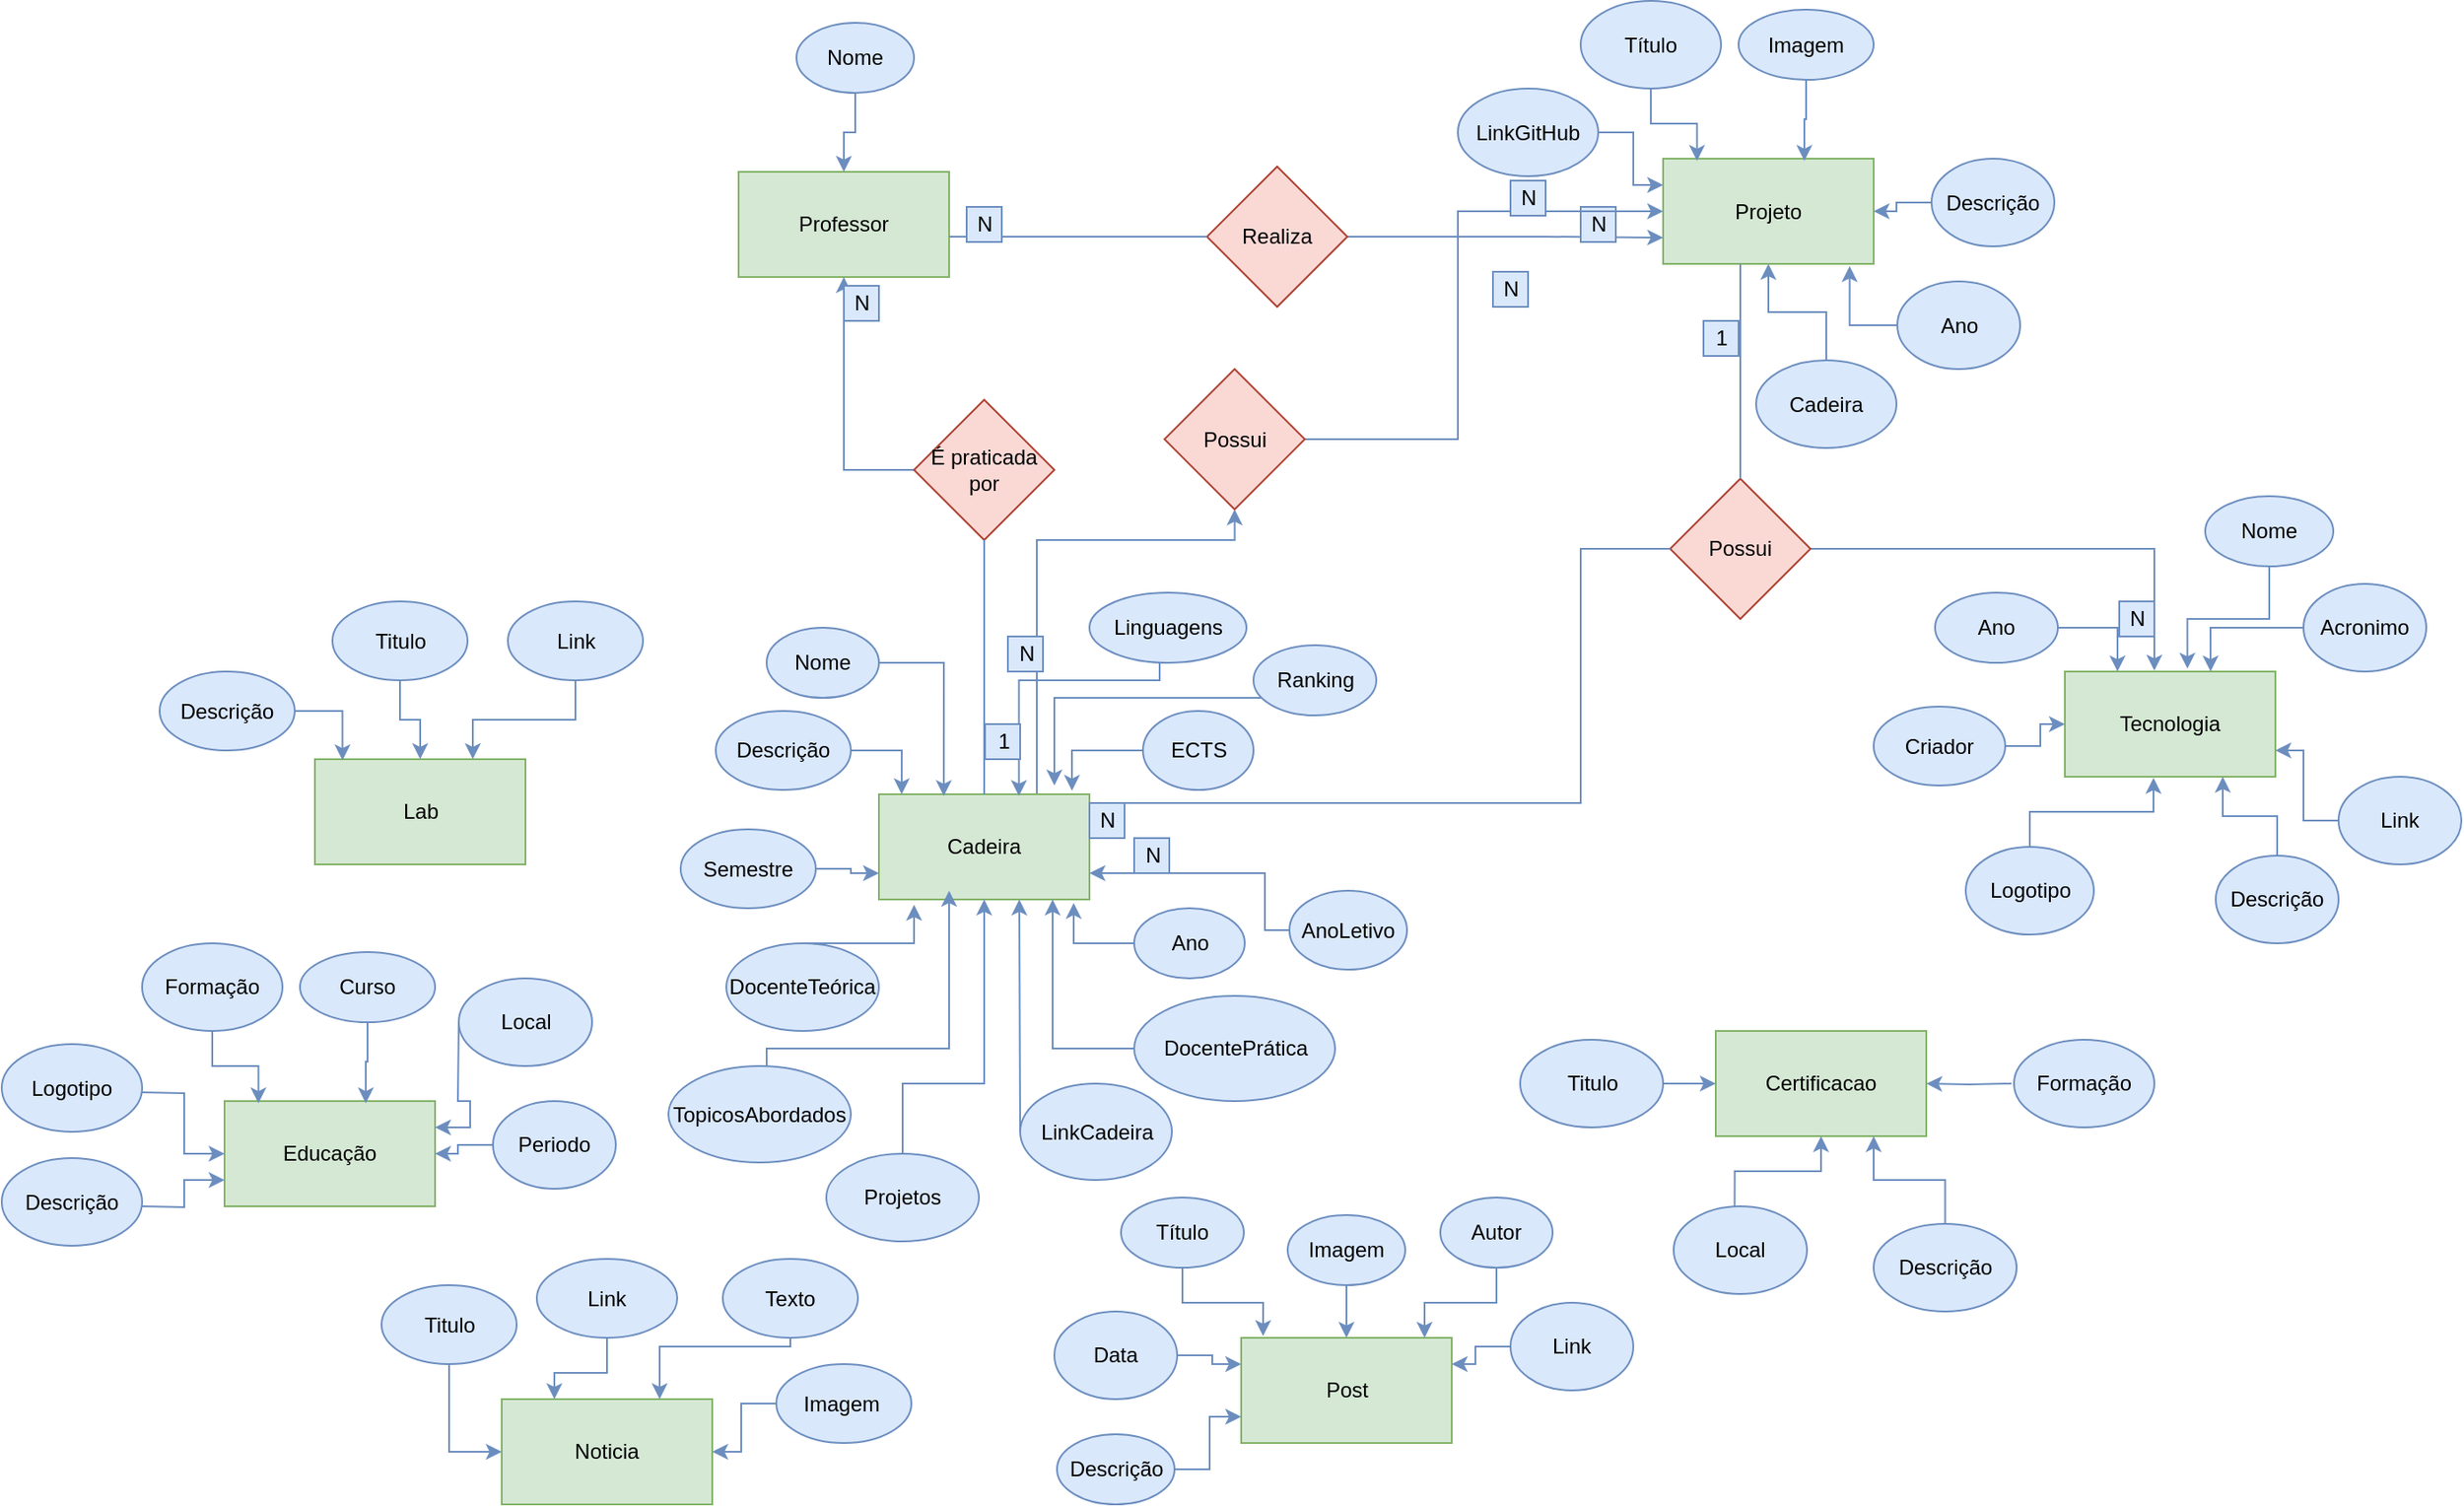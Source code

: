 <mxfile version="18.1.3" type="device"><diagram id="-uig7OxUNIy-BK4nQhe0" name="Page-1"><mxGraphModel dx="1422" dy="754" grid="1" gridSize="10" guides="1" tooltips="1" connect="1" arrows="1" fold="1" page="1" pageScale="1" pageWidth="827" pageHeight="1169" math="0" shadow="0"><root><mxCell id="0"/><mxCell id="1" parent="0"/><mxCell id="QICNvtRhfHWcdp8fKQm0-1" value="Post" style="rounded=0;whiteSpace=wrap;html=1;fillColor=#d5e8d4;strokeColor=#82b366;" parent="1" vertex="1"><mxGeometry x="846.5" y="775" width="120" height="60" as="geometry"/></mxCell><mxCell id="QICNvtRhfHWcdp8fKQm0-2" value="Professor" style="rounded=0;whiteSpace=wrap;html=1;fillColor=#d5e8d4;strokeColor=#82b366;" parent="1" vertex="1"><mxGeometry x="560" y="110" width="120" height="60" as="geometry"/></mxCell><mxCell id="QICNvtRhfHWcdp8fKQm0-3" value="Noticia" style="rounded=0;whiteSpace=wrap;html=1;fillColor=#d5e8d4;strokeColor=#82b366;" parent="1" vertex="1"><mxGeometry x="425" y="810" width="120" height="60" as="geometry"/></mxCell><mxCell id="QICNvtRhfHWcdp8fKQm0-4" value="Lab" style="rounded=0;whiteSpace=wrap;html=1;fillColor=#d5e8d4;strokeColor=#82b366;" parent="1" vertex="1"><mxGeometry x="318.5" y="445" width="120" height="60" as="geometry"/></mxCell><mxCell id="QICNvtRhfHWcdp8fKQm0-181" style="edgeStyle=orthogonalEdgeStyle;rounded=0;orthogonalLoop=1;jettySize=auto;html=1;entryX=0.425;entryY=-0.009;entryDx=0;entryDy=0;entryPerimeter=0;startArrow=none;exitX=1;exitY=0.5;exitDx=0;exitDy=0;fillColor=#dae8fc;strokeColor=#6c8ebf;" parent="1" source="QICNvtRhfHWcdp8fKQm0-184" target="QICNvtRhfHWcdp8fKQm0-6" edge="1"><mxGeometry relative="1" as="geometry"><Array as="points"><mxPoint x="1367" y="325"/></Array></mxGeometry></mxCell><mxCell id="QICNvtRhfHWcdp8fKQm0-5" value="Projeto" style="rounded=0;whiteSpace=wrap;html=1;fillColor=#d5e8d4;strokeColor=#82b366;" parent="1" vertex="1"><mxGeometry x="1087" y="102.5" width="120" height="60" as="geometry"/></mxCell><mxCell id="QICNvtRhfHWcdp8fKQm0-6" value="Tecnologia" style="rounded=0;whiteSpace=wrap;html=1;fillColor=#d5e8d4;strokeColor=#82b366;" parent="1" vertex="1"><mxGeometry x="1316" y="395" width="120" height="60" as="geometry"/></mxCell><mxCell id="QICNvtRhfHWcdp8fKQm0-8" value="Certificacao" style="rounded=0;whiteSpace=wrap;html=1;fillColor=#d5e8d4;strokeColor=#82b366;" parent="1" vertex="1"><mxGeometry x="1117" y="600" width="120" height="60" as="geometry"/></mxCell><mxCell id="QICNvtRhfHWcdp8fKQm0-115" style="edgeStyle=orthogonalEdgeStyle;rounded=0;orthogonalLoop=1;jettySize=auto;html=1;entryX=0.5;entryY=0;entryDx=0;entryDy=0;fillColor=#dae8fc;strokeColor=#6c8ebf;" parent="1" source="QICNvtRhfHWcdp8fKQm0-9" target="QICNvtRhfHWcdp8fKQm0-1" edge="1"><mxGeometry relative="1" as="geometry"/></mxCell><mxCell id="QICNvtRhfHWcdp8fKQm0-9" value="Imagem" style="ellipse;whiteSpace=wrap;html=1;fillColor=#dae8fc;strokeColor=#6c8ebf;" parent="1" vertex="1"><mxGeometry x="873" y="705" width="67" height="40" as="geometry"/></mxCell><mxCell id="QICNvtRhfHWcdp8fKQm0-116" style="edgeStyle=orthogonalEdgeStyle;rounded=0;orthogonalLoop=1;jettySize=auto;html=1;entryX=0.871;entryY=0;entryDx=0;entryDy=0;entryPerimeter=0;fillColor=#dae8fc;strokeColor=#6c8ebf;" parent="1" source="QICNvtRhfHWcdp8fKQm0-10" target="QICNvtRhfHWcdp8fKQm0-1" edge="1"><mxGeometry relative="1" as="geometry"/></mxCell><mxCell id="QICNvtRhfHWcdp8fKQm0-10" value="Autor&lt;span style=&quot;color: rgba(0, 0, 0, 0); font-family: monospace; font-size: 0px; text-align: start;&quot;&gt;%3CmxGraphModel%3E%3Croot%3E%3CmxCell%20id%3D%220%22%2F%3E%3CmxCell%20id%3D%221%22%20parent%3D%220%22%2F%3E%3CmxCell%20id%3D%222%22%20value%3D%22%22%20style%3D%22ellipse%3BwhiteSpace%3Dwrap%3Bhtml%3D1%3BfillColor%3D%2367AB9F%3B%22%20vertex%3D%221%22%20parent%3D%221%22%3E%3CmxGeometry%20x%3D%22310%22%20y%3D%2210%22%20width%3D%2294%22%20height%3D%2260%22%20as%3D%22geometry%22%2F%3E%3C%2FmxCell%3E%3C%2Froot%3E%3C%2FmxGraphModel%3E&lt;/span&gt;" style="ellipse;whiteSpace=wrap;html=1;fillColor=#dae8fc;strokeColor=#6c8ebf;" parent="1" vertex="1"><mxGeometry x="960" y="695" width="64" height="40" as="geometry"/></mxCell><mxCell id="QICNvtRhfHWcdp8fKQm0-114" style="edgeStyle=orthogonalEdgeStyle;rounded=0;orthogonalLoop=1;jettySize=auto;html=1;entryX=0.104;entryY=-0.017;entryDx=0;entryDy=0;entryPerimeter=0;fillColor=#dae8fc;strokeColor=#6c8ebf;" parent="1" source="QICNvtRhfHWcdp8fKQm0-11" target="QICNvtRhfHWcdp8fKQm0-1" edge="1"><mxGeometry relative="1" as="geometry"/></mxCell><mxCell id="QICNvtRhfHWcdp8fKQm0-11" value="Título" style="ellipse;whiteSpace=wrap;html=1;fillColor=#dae8fc;strokeColor=#6c8ebf;" parent="1" vertex="1"><mxGeometry x="778" y="695" width="70" height="40" as="geometry"/></mxCell><mxCell id="QICNvtRhfHWcdp8fKQm0-119" style="edgeStyle=orthogonalEdgeStyle;rounded=0;orthogonalLoop=1;jettySize=auto;html=1;entryX=0;entryY=0.75;entryDx=0;entryDy=0;fillColor=#dae8fc;strokeColor=#6c8ebf;" parent="1" source="QICNvtRhfHWcdp8fKQm0-12" target="QICNvtRhfHWcdp8fKQm0-1" edge="1"><mxGeometry relative="1" as="geometry"/></mxCell><mxCell id="QICNvtRhfHWcdp8fKQm0-12" value="Descrição&lt;span style=&quot;color: rgba(0, 0, 0, 0); font-family: monospace; font-size: 0px; text-align: start;&quot;&gt;%3CmxGraphModel%3E%3Croot%3E%3CmxCell%20id%3D%220%22%2F%3E%3CmxCell%20id%3D%221%22%20parent%3D%220%22%2F%3E%3CmxCell%20id%3D%222%22%20value%3D%22Autor%26lt%3Bspan%20style%3D%26quot%3Bcolor%3A%20rgba(0%2C%200%2C%200%2C%200)%3B%20font-family%3A%20monospace%3B%20font-size%3A%200px%3B%20text-align%3A%20start%3B%26quot%3B%26gt%3B%253CmxGraphModel%253E%253Croot%253E%253CmxCell%2520id%253D%25220%2522%252F%253E%253CmxCell%2520id%253D%25221%2522%2520parent%253D%25220%2522%252F%253E%253CmxCell%2520id%253D%25222%2522%2520value%253D%2522%2522%2520style%253D%2522ellipse%253BwhiteSpace%253Dwrap%253Bhtml%253D1%253BfillColor%253D%252367AB9F%253B%2522%2520vertex%253D%25221%2522%2520parent%253D%25221%2522%253E%253CmxGeometry%2520x%253D%2522310%2522%2520y%253D%252210%2522%2520width%253D%252294%2522%2520height%253D%252260%2522%2520as%253D%2522geometry%2522%252F%253E%253C%252FmxCell%253E%253C%252Froot%253E%253C%252FmxGraphModel%253E%26lt%3B%2Fspan%26gt%3B%22%20style%3D%22ellipse%3BwhiteSpace%3Dwrap%3Bhtml%3D1%3BfillColor%3D%2367AB9F%3B%22%20vertex%3D%221%22%20parent%3D%221%22%3E%3CmxGeometry%20x%3D%22310%22%20y%3D%22120%22%20width%3D%2294%22%20height%3D%2260%22%20as%3D%22geometry%22%2F%3E%3C%2FmxCell%3E%3C%2Froot%3E%3C%2FmxGraphModel%3E&lt;/span&gt;" style="ellipse;whiteSpace=wrap;html=1;fillColor=#dae8fc;strokeColor=#6c8ebf;" parent="1" vertex="1"><mxGeometry x="741.5" y="830" width="67" height="40" as="geometry"/></mxCell><mxCell id="QICNvtRhfHWcdp8fKQm0-118" style="edgeStyle=orthogonalEdgeStyle;rounded=0;orthogonalLoop=1;jettySize=auto;html=1;entryX=0;entryY=0.25;entryDx=0;entryDy=0;fillColor=#dae8fc;strokeColor=#6c8ebf;" parent="1" source="QICNvtRhfHWcdp8fKQm0-13" target="QICNvtRhfHWcdp8fKQm0-1" edge="1"><mxGeometry relative="1" as="geometry"/></mxCell><mxCell id="QICNvtRhfHWcdp8fKQm0-13" value="Data" style="ellipse;whiteSpace=wrap;html=1;fillColor=#dae8fc;strokeColor=#6c8ebf;" parent="1" vertex="1"><mxGeometry x="740" y="760" width="70" height="50" as="geometry"/></mxCell><mxCell id="QICNvtRhfHWcdp8fKQm0-117" style="edgeStyle=orthogonalEdgeStyle;rounded=0;orthogonalLoop=1;jettySize=auto;html=1;entryX=1;entryY=0.25;entryDx=0;entryDy=0;fillColor=#dae8fc;strokeColor=#6c8ebf;" parent="1" source="QICNvtRhfHWcdp8fKQm0-14" target="QICNvtRhfHWcdp8fKQm0-1" edge="1"><mxGeometry relative="1" as="geometry"/></mxCell><mxCell id="QICNvtRhfHWcdp8fKQm0-14" value="Link" style="ellipse;whiteSpace=wrap;html=1;fillColor=#dae8fc;strokeColor=#6c8ebf;" parent="1" vertex="1"><mxGeometry x="1000" y="755" width="70" height="50" as="geometry"/></mxCell><mxCell id="QICNvtRhfHWcdp8fKQm0-25" style="edgeStyle=orthogonalEdgeStyle;rounded=0;orthogonalLoop=1;jettySize=auto;html=1;entryX=0.5;entryY=0;entryDx=0;entryDy=0;fillColor=#dae8fc;strokeColor=#6c8ebf;" parent="1" source="QICNvtRhfHWcdp8fKQm0-22" target="QICNvtRhfHWcdp8fKQm0-2" edge="1"><mxGeometry relative="1" as="geometry"/></mxCell><mxCell id="QICNvtRhfHWcdp8fKQm0-22" value="Nome" style="ellipse;whiteSpace=wrap;html=1;fillColor=#dae8fc;strokeColor=#6c8ebf;" parent="1" vertex="1"><mxGeometry x="593" y="25" width="67" height="40" as="geometry"/></mxCell><mxCell id="QICNvtRhfHWcdp8fKQm0-142" style="edgeStyle=orthogonalEdgeStyle;rounded=0;orthogonalLoop=1;jettySize=auto;html=1;entryX=0.582;entryY=-0.028;entryDx=0;entryDy=0;entryPerimeter=0;fillColor=#dae8fc;strokeColor=#6c8ebf;" parent="1" source="QICNvtRhfHWcdp8fKQm0-28" target="QICNvtRhfHWcdp8fKQm0-6" edge="1"><mxGeometry relative="1" as="geometry"/></mxCell><mxCell id="QICNvtRhfHWcdp8fKQm0-28" value="Nome" style="ellipse;whiteSpace=wrap;html=1;fillColor=#dae8fc;strokeColor=#6c8ebf;" parent="1" vertex="1"><mxGeometry x="1396" y="295" width="73" height="40" as="geometry"/></mxCell><mxCell id="QICNvtRhfHWcdp8fKQm0-143" style="edgeStyle=orthogonalEdgeStyle;rounded=0;orthogonalLoop=1;jettySize=auto;html=1;entryX=0.692;entryY=0;entryDx=0;entryDy=0;entryPerimeter=0;fillColor=#dae8fc;strokeColor=#6c8ebf;" parent="1" source="QICNvtRhfHWcdp8fKQm0-29" target="QICNvtRhfHWcdp8fKQm0-6" edge="1"><mxGeometry relative="1" as="geometry"/></mxCell><mxCell id="QICNvtRhfHWcdp8fKQm0-29" value="Acronimo" style="ellipse;whiteSpace=wrap;html=1;fillColor=#dae8fc;strokeColor=#6c8ebf;" parent="1" vertex="1"><mxGeometry x="1452" y="345" width="70" height="50" as="geometry"/></mxCell><mxCell id="QICNvtRhfHWcdp8fKQm0-144" style="edgeStyle=orthogonalEdgeStyle;rounded=0;orthogonalLoop=1;jettySize=auto;html=1;entryX=0.25;entryY=0;entryDx=0;entryDy=0;fillColor=#dae8fc;strokeColor=#6c8ebf;" parent="1" source="QICNvtRhfHWcdp8fKQm0-30" target="QICNvtRhfHWcdp8fKQm0-6" edge="1"><mxGeometry relative="1" as="geometry"/></mxCell><mxCell id="QICNvtRhfHWcdp8fKQm0-30" value="Ano" style="ellipse;whiteSpace=wrap;html=1;fillColor=#dae8fc;strokeColor=#6c8ebf;" parent="1" vertex="1"><mxGeometry x="1242" y="350" width="70" height="40" as="geometry"/></mxCell><mxCell id="QICNvtRhfHWcdp8fKQm0-145" style="edgeStyle=orthogonalEdgeStyle;rounded=0;orthogonalLoop=1;jettySize=auto;html=1;entryX=0;entryY=0.5;entryDx=0;entryDy=0;fillColor=#dae8fc;strokeColor=#6c8ebf;" parent="1" source="QICNvtRhfHWcdp8fKQm0-31" target="QICNvtRhfHWcdp8fKQm0-6" edge="1"><mxGeometry relative="1" as="geometry"/></mxCell><mxCell id="QICNvtRhfHWcdp8fKQm0-31" value="Criador" style="ellipse;whiteSpace=wrap;html=1;fillColor=#dae8fc;strokeColor=#6c8ebf;" parent="1" vertex="1"><mxGeometry x="1207" y="415" width="75" height="45" as="geometry"/></mxCell><mxCell id="QICNvtRhfHWcdp8fKQm0-148" style="edgeStyle=orthogonalEdgeStyle;rounded=0;orthogonalLoop=1;jettySize=auto;html=1;entryX=1;entryY=0.75;entryDx=0;entryDy=0;fillColor=#dae8fc;strokeColor=#6c8ebf;" parent="1" source="QICNvtRhfHWcdp8fKQm0-32" target="QICNvtRhfHWcdp8fKQm0-6" edge="1"><mxGeometry relative="1" as="geometry"/></mxCell><mxCell id="QICNvtRhfHWcdp8fKQm0-32" value="Link" style="ellipse;whiteSpace=wrap;html=1;fillColor=#dae8fc;strokeColor=#6c8ebf;" parent="1" vertex="1"><mxGeometry x="1472" y="455" width="70" height="50" as="geometry"/></mxCell><mxCell id="QICNvtRhfHWcdp8fKQm0-146" style="edgeStyle=orthogonalEdgeStyle;rounded=0;orthogonalLoop=1;jettySize=auto;html=1;entryX=0.421;entryY=1.011;entryDx=0;entryDy=0;entryPerimeter=0;fillColor=#dae8fc;strokeColor=#6c8ebf;" parent="1" source="QICNvtRhfHWcdp8fKQm0-33" target="QICNvtRhfHWcdp8fKQm0-6" edge="1"><mxGeometry relative="1" as="geometry"/></mxCell><mxCell id="QICNvtRhfHWcdp8fKQm0-33" value="Logotipo&lt;span style=&quot;color: rgba(0, 0, 0, 0); font-family: monospace; font-size: 0px; text-align: start;&quot;&gt;%3CmxGraphModel%3E%3Croot%3E%3CmxCell%20id%3D%220%22%2F%3E%3CmxCell%20id%3D%221%22%20parent%3D%220%22%2F%3E%3CmxCell%20id%3D%222%22%20value%3D%22Nome%22%20style%3D%22ellipse%3BwhiteSpace%3Dwrap%3Bhtml%3D1%3BfillColor%3D%2367AB9F%3B%22%20vertex%3D%221%22%20parent%3D%221%22%3E%3CmxGeometry%20x%3D%221010%22%20y%3D%2220%22%20width%3D%2294%22%20height%3D%2260%22%20as%3D%22geometry%22%2F%3E%3C%2FmxCell%3E%3C%2Froot%3E%3C%2FmxGraphModel%3E&lt;/span&gt;" style="ellipse;whiteSpace=wrap;html=1;fillColor=#dae8fc;strokeColor=#6c8ebf;" parent="1" vertex="1"><mxGeometry x="1259.5" y="495" width="73" height="50" as="geometry"/></mxCell><mxCell id="QICNvtRhfHWcdp8fKQm0-147" style="edgeStyle=orthogonalEdgeStyle;rounded=0;orthogonalLoop=1;jettySize=auto;html=1;entryX=0.75;entryY=1;entryDx=0;entryDy=0;fillColor=#dae8fc;strokeColor=#6c8ebf;" parent="1" source="QICNvtRhfHWcdp8fKQm0-34" target="QICNvtRhfHWcdp8fKQm0-6" edge="1"><mxGeometry relative="1" as="geometry"/></mxCell><mxCell id="QICNvtRhfHWcdp8fKQm0-34" value="Descrição" style="ellipse;whiteSpace=wrap;html=1;fillColor=#dae8fc;strokeColor=#6c8ebf;" parent="1" vertex="1"><mxGeometry x="1402" y="500" width="70" height="50" as="geometry"/></mxCell><mxCell id="QICNvtRhfHWcdp8fKQm0-134" style="edgeStyle=orthogonalEdgeStyle;rounded=0;orthogonalLoop=1;jettySize=auto;html=1;entryX=0.886;entryY=1.021;entryDx=0;entryDy=0;entryPerimeter=0;fillColor=#dae8fc;strokeColor=#6c8ebf;" parent="1" source="QICNvtRhfHWcdp8fKQm0-47" target="QICNvtRhfHWcdp8fKQm0-5" edge="1"><mxGeometry relative="1" as="geometry"/></mxCell><mxCell id="QICNvtRhfHWcdp8fKQm0-47" value="Ano" style="ellipse;whiteSpace=wrap;html=1;fillColor=#dae8fc;strokeColor=#6c8ebf;" parent="1" vertex="1"><mxGeometry x="1220.5" y="172.5" width="70" height="50" as="geometry"/></mxCell><mxCell id="QICNvtRhfHWcdp8fKQm0-139" style="edgeStyle=orthogonalEdgeStyle;rounded=0;orthogonalLoop=1;jettySize=auto;html=1;entryX=0.161;entryY=0.021;entryDx=0;entryDy=0;entryPerimeter=0;fillColor=#dae8fc;strokeColor=#6c8ebf;" parent="1" source="QICNvtRhfHWcdp8fKQm0-48" target="QICNvtRhfHWcdp8fKQm0-5" edge="1"><mxGeometry relative="1" as="geometry"/></mxCell><mxCell id="QICNvtRhfHWcdp8fKQm0-48" value="Título" style="ellipse;whiteSpace=wrap;html=1;fillColor=#dae8fc;strokeColor=#6c8ebf;" parent="1" vertex="1"><mxGeometry x="1040" y="12.5" width="80" height="50" as="geometry"/></mxCell><mxCell id="QICNvtRhfHWcdp8fKQm0-156" style="edgeStyle=orthogonalEdgeStyle;rounded=0;orthogonalLoop=1;jettySize=auto;html=1;entryX=0.5;entryY=1;entryDx=0;entryDy=0;fillColor=#dae8fc;strokeColor=#6c8ebf;" parent="1" source="QICNvtRhfHWcdp8fKQm0-50" target="QICNvtRhfHWcdp8fKQm0-5" edge="1"><mxGeometry relative="1" as="geometry"/></mxCell><mxCell id="QICNvtRhfHWcdp8fKQm0-50" value="Cadeira" style="ellipse;whiteSpace=wrap;html=1;fillColor=#dae8fc;strokeColor=#6c8ebf;" parent="1" vertex="1"><mxGeometry x="1140" y="217.5" width="80" height="50" as="geometry"/></mxCell><mxCell id="QICNvtRhfHWcdp8fKQm0-138" style="edgeStyle=orthogonalEdgeStyle;rounded=0;orthogonalLoop=1;jettySize=auto;html=1;entryX=0.671;entryY=0.021;entryDx=0;entryDy=0;entryPerimeter=0;fillColor=#dae8fc;strokeColor=#6c8ebf;" parent="1" source="QICNvtRhfHWcdp8fKQm0-52" target="QICNvtRhfHWcdp8fKQm0-5" edge="1"><mxGeometry relative="1" as="geometry"/></mxCell><mxCell id="QICNvtRhfHWcdp8fKQm0-52" value="Imagem" style="ellipse;whiteSpace=wrap;html=1;fillColor=#dae8fc;strokeColor=#6c8ebf;" parent="1" vertex="1"><mxGeometry x="1130" y="17.5" width="77" height="40" as="geometry"/></mxCell><mxCell id="QICNvtRhfHWcdp8fKQm0-140" style="edgeStyle=orthogonalEdgeStyle;rounded=0;orthogonalLoop=1;jettySize=auto;html=1;entryX=0;entryY=0.25;entryDx=0;entryDy=0;fillColor=#dae8fc;strokeColor=#6c8ebf;" parent="1" source="QICNvtRhfHWcdp8fKQm0-53" target="QICNvtRhfHWcdp8fKQm0-5" edge="1"><mxGeometry relative="1" as="geometry"/></mxCell><mxCell id="QICNvtRhfHWcdp8fKQm0-53" value="LinkGitHub" style="ellipse;whiteSpace=wrap;html=1;fillColor=#dae8fc;strokeColor=#6c8ebf;" parent="1" vertex="1"><mxGeometry x="970" y="62.5" width="80" height="50" as="geometry"/></mxCell><mxCell id="QICNvtRhfHWcdp8fKQm0-135" style="edgeStyle=orthogonalEdgeStyle;rounded=0;orthogonalLoop=1;jettySize=auto;html=1;entryX=1;entryY=0.5;entryDx=0;entryDy=0;fillColor=#dae8fc;strokeColor=#6c8ebf;" parent="1" source="QICNvtRhfHWcdp8fKQm0-54" target="QICNvtRhfHWcdp8fKQm0-5" edge="1"><mxGeometry relative="1" as="geometry"/></mxCell><mxCell id="QICNvtRhfHWcdp8fKQm0-54" value="Descrição" style="ellipse;whiteSpace=wrap;html=1;fillColor=#dae8fc;strokeColor=#6c8ebf;" parent="1" vertex="1"><mxGeometry x="1240" y="102.5" width="70" height="50" as="geometry"/></mxCell><mxCell id="QICNvtRhfHWcdp8fKQm0-100" style="edgeStyle=orthogonalEdgeStyle;rounded=0;orthogonalLoop=1;jettySize=auto;html=1;startArrow=none;fillColor=#dae8fc;strokeColor=#6c8ebf;" parent="1" source="QICNvtRhfHWcdp8fKQm0-120" target="QICNvtRhfHWcdp8fKQm0-2" edge="1"><mxGeometry relative="1" as="geometry"><Array as="points"><mxPoint x="620" y="280"/></Array></mxGeometry></mxCell><mxCell id="QICNvtRhfHWcdp8fKQm0-205" style="edgeStyle=orthogonalEdgeStyle;rounded=0;orthogonalLoop=1;jettySize=auto;html=1;entryX=0.5;entryY=1;entryDx=0;entryDy=0;fillColor=#dae8fc;strokeColor=#6c8ebf;" parent="1" source="QICNvtRhfHWcdp8fKQm0-66" target="QICNvtRhfHWcdp8fKQm0-202" edge="1"><mxGeometry relative="1" as="geometry"><Array as="points"><mxPoint x="730" y="320"/><mxPoint x="843" y="320"/></Array></mxGeometry></mxCell><mxCell id="QICNvtRhfHWcdp8fKQm0-66" value="Cadeira" style="rounded=0;whiteSpace=wrap;html=1;fillColor=#d5e8d4;strokeColor=#82b366;" parent="1" vertex="1"><mxGeometry x="640" y="465" width="120" height="60" as="geometry"/></mxCell><mxCell id="QICNvtRhfHWcdp8fKQm0-67" style="edgeStyle=orthogonalEdgeStyle;rounded=0;orthogonalLoop=1;jettySize=auto;html=1;entryX=0.925;entryY=1.033;entryDx=0;entryDy=0;entryPerimeter=0;fillColor=#dae8fc;strokeColor=#6c8ebf;" parent="1" source="QICNvtRhfHWcdp8fKQm0-68" target="QICNvtRhfHWcdp8fKQm0-66" edge="1"><mxGeometry relative="1" as="geometry"><Array as="points"><mxPoint x="751" y="550"/></Array></mxGeometry></mxCell><mxCell id="QICNvtRhfHWcdp8fKQm0-68" value="Ano" style="ellipse;whiteSpace=wrap;html=1;fillColor=#dae8fc;strokeColor=#6c8ebf;" parent="1" vertex="1"><mxGeometry x="785.5" y="530" width="63" height="40" as="geometry"/></mxCell><mxCell id="QICNvtRhfHWcdp8fKQm0-69" style="edgeStyle=orthogonalEdgeStyle;rounded=0;orthogonalLoop=1;jettySize=auto;html=1;entryX=0.108;entryY=0;entryDx=0;entryDy=0;entryPerimeter=0;fillColor=#dae8fc;strokeColor=#6c8ebf;" parent="1" source="QICNvtRhfHWcdp8fKQm0-70" target="QICNvtRhfHWcdp8fKQm0-66" edge="1"><mxGeometry relative="1" as="geometry"/></mxCell><mxCell id="QICNvtRhfHWcdp8fKQm0-70" value="Descrição" style="ellipse;whiteSpace=wrap;html=1;fillColor=#dae8fc;strokeColor=#6c8ebf;" parent="1" vertex="1"><mxGeometry x="547" y="417.5" width="77" height="45" as="geometry"/></mxCell><mxCell id="QICNvtRhfHWcdp8fKQm0-71" style="edgeStyle=orthogonalEdgeStyle;rounded=0;orthogonalLoop=1;jettySize=auto;html=1;entryX=0.167;entryY=1.05;entryDx=0;entryDy=0;entryPerimeter=0;fillColor=#dae8fc;strokeColor=#6c8ebf;" parent="1" source="QICNvtRhfHWcdp8fKQm0-72" target="QICNvtRhfHWcdp8fKQm0-66" edge="1"><mxGeometry relative="1" as="geometry"><Array as="points"><mxPoint x="660" y="550"/></Array></mxGeometry></mxCell><mxCell id="QICNvtRhfHWcdp8fKQm0-72" value="DocenteTeórica" style="ellipse;whiteSpace=wrap;html=1;fillColor=#dae8fc;strokeColor=#6c8ebf;" parent="1" vertex="1"><mxGeometry x="553" y="550" width="87" height="50" as="geometry"/></mxCell><mxCell id="QICNvtRhfHWcdp8fKQm0-73" style="edgeStyle=orthogonalEdgeStyle;rounded=0;orthogonalLoop=1;jettySize=auto;html=1;fillColor=#dae8fc;strokeColor=#6c8ebf;" parent="1" source="QICNvtRhfHWcdp8fKQm0-74" edge="1"><mxGeometry relative="1" as="geometry"><mxPoint x="680" y="520" as="targetPoint"/><Array as="points"><mxPoint x="576" y="610"/><mxPoint x="680" y="610"/></Array></mxGeometry></mxCell><mxCell id="QICNvtRhfHWcdp8fKQm0-74" value="TopicosAbordados" style="ellipse;whiteSpace=wrap;html=1;fillColor=#dae8fc;strokeColor=#6c8ebf;" parent="1" vertex="1"><mxGeometry x="520" y="620" width="104" height="55" as="geometry"/></mxCell><mxCell id="QICNvtRhfHWcdp8fKQm0-75" style="edgeStyle=orthogonalEdgeStyle;rounded=0;orthogonalLoop=1;jettySize=auto;html=1;entryX=0.917;entryY=-0.033;entryDx=0;entryDy=0;entryPerimeter=0;fillColor=#dae8fc;strokeColor=#6c8ebf;" parent="1" source="QICNvtRhfHWcdp8fKQm0-76" target="QICNvtRhfHWcdp8fKQm0-66" edge="1"><mxGeometry relative="1" as="geometry"/></mxCell><mxCell id="QICNvtRhfHWcdp8fKQm0-76" value="ECTS" style="ellipse;whiteSpace=wrap;html=1;fillColor=#dae8fc;strokeColor=#6c8ebf;" parent="1" vertex="1"><mxGeometry x="790.5" y="417.5" width="63" height="45" as="geometry"/></mxCell><mxCell id="QICNvtRhfHWcdp8fKQm0-102" style="edgeStyle=orthogonalEdgeStyle;rounded=0;orthogonalLoop=1;jettySize=auto;html=1;fillColor=#dae8fc;strokeColor=#6c8ebf;" parent="1" source="QICNvtRhfHWcdp8fKQm0-78" edge="1"><mxGeometry relative="1" as="geometry"><mxPoint x="740" y="460" as="targetPoint"/><Array as="points"><mxPoint x="740" y="410"/></Array></mxGeometry></mxCell><mxCell id="QICNvtRhfHWcdp8fKQm0-78" value="Ranking" style="ellipse;whiteSpace=wrap;html=1;fillColor=#dae8fc;strokeColor=#6c8ebf;" parent="1" vertex="1"><mxGeometry x="853.5" y="380" width="70" height="40" as="geometry"/></mxCell><mxCell id="QICNvtRhfHWcdp8fKQm0-79" style="edgeStyle=orthogonalEdgeStyle;rounded=0;orthogonalLoop=1;jettySize=auto;html=1;entryX=0;entryY=0.75;entryDx=0;entryDy=0;fillColor=#dae8fc;strokeColor=#6c8ebf;" parent="1" source="QICNvtRhfHWcdp8fKQm0-80" target="QICNvtRhfHWcdp8fKQm0-66" edge="1"><mxGeometry relative="1" as="geometry"/></mxCell><mxCell id="QICNvtRhfHWcdp8fKQm0-80" value="Semestre" style="ellipse;whiteSpace=wrap;html=1;fillColor=#dae8fc;strokeColor=#6c8ebf;" parent="1" vertex="1"><mxGeometry x="527" y="485" width="77" height="45" as="geometry"/></mxCell><mxCell id="QICNvtRhfHWcdp8fKQm0-81" style="edgeStyle=orthogonalEdgeStyle;rounded=0;orthogonalLoop=1;jettySize=auto;html=1;fillColor=#dae8fc;strokeColor=#6c8ebf;" parent="1" source="QICNvtRhfHWcdp8fKQm0-82" target="QICNvtRhfHWcdp8fKQm0-66" edge="1"><mxGeometry relative="1" as="geometry"><Array as="points"><mxPoint x="860" y="543"/><mxPoint x="860" y="510"/></Array></mxGeometry></mxCell><mxCell id="QICNvtRhfHWcdp8fKQm0-82" value="AnoLetivo" style="ellipse;whiteSpace=wrap;html=1;fillColor=#dae8fc;strokeColor=#6c8ebf;" parent="1" vertex="1"><mxGeometry x="874" y="520" width="67" height="45" as="geometry"/></mxCell><mxCell id="QICNvtRhfHWcdp8fKQm0-92" style="edgeStyle=orthogonalEdgeStyle;rounded=0;orthogonalLoop=1;jettySize=auto;html=1;entryX=0.825;entryY=1;entryDx=0;entryDy=0;entryPerimeter=0;fillColor=#dae8fc;strokeColor=#6c8ebf;" parent="1" source="QICNvtRhfHWcdp8fKQm0-83" target="QICNvtRhfHWcdp8fKQm0-66" edge="1"><mxGeometry relative="1" as="geometry"/></mxCell><mxCell id="QICNvtRhfHWcdp8fKQm0-83" value="DocentePrática" style="ellipse;whiteSpace=wrap;html=1;fillColor=#dae8fc;strokeColor=#6c8ebf;" parent="1" vertex="1"><mxGeometry x="785.5" y="580" width="114.5" height="60" as="geometry"/></mxCell><mxCell id="QICNvtRhfHWcdp8fKQm0-93" style="edgeStyle=orthogonalEdgeStyle;rounded=0;orthogonalLoop=1;jettySize=auto;html=1;entryX=0.665;entryY=0.016;entryDx=0;entryDy=0;entryPerimeter=0;fillColor=#dae8fc;strokeColor=#6c8ebf;" parent="1" source="QICNvtRhfHWcdp8fKQm0-85" target="QICNvtRhfHWcdp8fKQm0-66" edge="1"><mxGeometry relative="1" as="geometry"><mxPoint x="720" y="460" as="targetPoint"/><Array as="points"><mxPoint x="800" y="400"/><mxPoint x="720" y="400"/></Array></mxGeometry></mxCell><mxCell id="QICNvtRhfHWcdp8fKQm0-85" value="Linguagens" style="ellipse;whiteSpace=wrap;html=1;fillColor=#dae8fc;strokeColor=#6c8ebf;" parent="1" vertex="1"><mxGeometry x="760" y="350" width="89.5" height="40" as="geometry"/></mxCell><mxCell id="QICNvtRhfHWcdp8fKQm0-97" style="edgeStyle=orthogonalEdgeStyle;rounded=0;orthogonalLoop=1;jettySize=auto;html=1;fillColor=#dae8fc;strokeColor=#6c8ebf;" parent="1" source="QICNvtRhfHWcdp8fKQm0-86" target="QICNvtRhfHWcdp8fKQm0-66" edge="1"><mxGeometry relative="1" as="geometry"><Array as="points"><mxPoint x="720" y="658"/></Array></mxGeometry></mxCell><mxCell id="QICNvtRhfHWcdp8fKQm0-86" value="LinkCadeira" style="ellipse;whiteSpace=wrap;html=1;fillColor=#dae8fc;strokeColor=#6c8ebf;" parent="1" vertex="1"><mxGeometry x="720.5" y="630" width="86.5" height="55" as="geometry"/></mxCell><mxCell id="QICNvtRhfHWcdp8fKQm0-98" style="edgeStyle=orthogonalEdgeStyle;rounded=0;orthogonalLoop=1;jettySize=auto;html=1;entryX=0.5;entryY=1;entryDx=0;entryDy=0;fillColor=#dae8fc;strokeColor=#6c8ebf;" parent="1" source="QICNvtRhfHWcdp8fKQm0-87" target="QICNvtRhfHWcdp8fKQm0-66" edge="1"><mxGeometry relative="1" as="geometry"><mxPoint x="700" y="530" as="targetPoint"/><Array as="points"><mxPoint x="654" y="630"/><mxPoint x="700" y="630"/></Array></mxGeometry></mxCell><mxCell id="QICNvtRhfHWcdp8fKQm0-87" value="Projetos" style="ellipse;whiteSpace=wrap;html=1;fillColor=#dae8fc;strokeColor=#6c8ebf;" parent="1" vertex="1"><mxGeometry x="610" y="670" width="87" height="50" as="geometry"/></mxCell><mxCell id="QICNvtRhfHWcdp8fKQm0-96" style="edgeStyle=orthogonalEdgeStyle;rounded=0;orthogonalLoop=1;jettySize=auto;html=1;entryX=0.308;entryY=0.017;entryDx=0;entryDy=0;entryPerimeter=0;fillColor=#dae8fc;strokeColor=#6c8ebf;" parent="1" source="QICNvtRhfHWcdp8fKQm0-89" target="QICNvtRhfHWcdp8fKQm0-66" edge="1"><mxGeometry relative="1" as="geometry"><Array as="points"><mxPoint x="677" y="390"/></Array></mxGeometry></mxCell><mxCell id="QICNvtRhfHWcdp8fKQm0-89" value="Nome" style="ellipse;whiteSpace=wrap;html=1;fillColor=#dae8fc;strokeColor=#6c8ebf;" parent="1" vertex="1"><mxGeometry x="576" y="370" width="64" height="40" as="geometry"/></mxCell><mxCell id="QICNvtRhfHWcdp8fKQm0-128" style="edgeStyle=orthogonalEdgeStyle;rounded=0;orthogonalLoop=1;jettySize=auto;html=1;entryX=0.25;entryY=0;entryDx=0;entryDy=0;fillColor=#dae8fc;strokeColor=#6c8ebf;" parent="1" source="QICNvtRhfHWcdp8fKQm0-103" target="QICNvtRhfHWcdp8fKQm0-3" edge="1"><mxGeometry relative="1" as="geometry"/></mxCell><mxCell id="QICNvtRhfHWcdp8fKQm0-103" value="Link" style="ellipse;whiteSpace=wrap;html=1;fillColor=#dae8fc;strokeColor=#6c8ebf;" parent="1" vertex="1"><mxGeometry x="445" y="730" width="80" height="45" as="geometry"/></mxCell><mxCell id="QICNvtRhfHWcdp8fKQm0-130" style="edgeStyle=orthogonalEdgeStyle;rounded=0;orthogonalLoop=1;jettySize=auto;html=1;fillColor=#dae8fc;strokeColor=#6c8ebf;" parent="1" source="QICNvtRhfHWcdp8fKQm0-104" target="QICNvtRhfHWcdp8fKQm0-3" edge="1"><mxGeometry relative="1" as="geometry"/></mxCell><mxCell id="QICNvtRhfHWcdp8fKQm0-104" value="Imagem&amp;nbsp;" style="ellipse;whiteSpace=wrap;html=1;fillColor=#dae8fc;strokeColor=#6c8ebf;" parent="1" vertex="1"><mxGeometry x="581.5" y="790" width="77" height="45" as="geometry"/></mxCell><mxCell id="QICNvtRhfHWcdp8fKQm0-129" style="edgeStyle=orthogonalEdgeStyle;rounded=0;orthogonalLoop=1;jettySize=auto;html=1;entryX=0.75;entryY=0;entryDx=0;entryDy=0;fillColor=#dae8fc;strokeColor=#6c8ebf;" parent="1" source="QICNvtRhfHWcdp8fKQm0-105" target="QICNvtRhfHWcdp8fKQm0-3" edge="1"><mxGeometry relative="1" as="geometry"><Array as="points"><mxPoint x="590" y="780"/><mxPoint x="515" y="780"/></Array></mxGeometry></mxCell><mxCell id="QICNvtRhfHWcdp8fKQm0-105" value="Texto" style="ellipse;whiteSpace=wrap;html=1;fillColor=#dae8fc;strokeColor=#6c8ebf;" parent="1" vertex="1"><mxGeometry x="551" y="730" width="77" height="45" as="geometry"/></mxCell><mxCell id="QICNvtRhfHWcdp8fKQm0-127" style="edgeStyle=orthogonalEdgeStyle;rounded=0;orthogonalLoop=1;jettySize=auto;html=1;entryX=0;entryY=0.5;entryDx=0;entryDy=0;fillColor=#dae8fc;strokeColor=#6c8ebf;" parent="1" source="QICNvtRhfHWcdp8fKQm0-106" target="QICNvtRhfHWcdp8fKQm0-3" edge="1"><mxGeometry relative="1" as="geometry"/></mxCell><mxCell id="QICNvtRhfHWcdp8fKQm0-106" value="Titulo" style="ellipse;whiteSpace=wrap;html=1;fillColor=#dae8fc;strokeColor=#6c8ebf;" parent="1" vertex="1"><mxGeometry x="356.5" y="745" width="77" height="45" as="geometry"/></mxCell><mxCell id="QICNvtRhfHWcdp8fKQm0-150" style="edgeStyle=orthogonalEdgeStyle;rounded=0;orthogonalLoop=1;jettySize=auto;html=1;entryX=0.75;entryY=0;entryDx=0;entryDy=0;fillColor=#dae8fc;strokeColor=#6c8ebf;" parent="1" source="QICNvtRhfHWcdp8fKQm0-110" target="QICNvtRhfHWcdp8fKQm0-4" edge="1"><mxGeometry relative="1" as="geometry"/></mxCell><mxCell id="QICNvtRhfHWcdp8fKQm0-110" value="Link" style="ellipse;whiteSpace=wrap;html=1;fillColor=#dae8fc;strokeColor=#6c8ebf;" parent="1" vertex="1"><mxGeometry x="428.5" y="355" width="77" height="45" as="geometry"/></mxCell><mxCell id="QICNvtRhfHWcdp8fKQm0-151" style="edgeStyle=orthogonalEdgeStyle;rounded=0;orthogonalLoop=1;jettySize=auto;html=1;entryX=0.131;entryY=0.011;entryDx=0;entryDy=0;entryPerimeter=0;fillColor=#dae8fc;strokeColor=#6c8ebf;" parent="1" source="QICNvtRhfHWcdp8fKQm0-111" target="QICNvtRhfHWcdp8fKQm0-4" edge="1"><mxGeometry relative="1" as="geometry"/></mxCell><mxCell id="QICNvtRhfHWcdp8fKQm0-111" value="Descrição" style="ellipse;whiteSpace=wrap;html=1;fillColor=#dae8fc;strokeColor=#6c8ebf;" parent="1" vertex="1"><mxGeometry x="230" y="395" width="77" height="45" as="geometry"/></mxCell><mxCell id="QICNvtRhfHWcdp8fKQm0-149" style="edgeStyle=orthogonalEdgeStyle;rounded=0;orthogonalLoop=1;jettySize=auto;html=1;fillColor=#dae8fc;strokeColor=#6c8ebf;" parent="1" source="QICNvtRhfHWcdp8fKQm0-112" target="QICNvtRhfHWcdp8fKQm0-4" edge="1"><mxGeometry relative="1" as="geometry"/></mxCell><mxCell id="QICNvtRhfHWcdp8fKQm0-112" value="Titulo" style="ellipse;whiteSpace=wrap;html=1;fillColor=#dae8fc;strokeColor=#6c8ebf;" parent="1" vertex="1"><mxGeometry x="328.5" y="355" width="77" height="45" as="geometry"/></mxCell><mxCell id="QICNvtRhfHWcdp8fKQm0-152" style="edgeStyle=orthogonalEdgeStyle;rounded=0;orthogonalLoop=1;jettySize=auto;html=1;entryX=0;entryY=0.5;entryDx=0;entryDy=0;fillColor=#dae8fc;strokeColor=#6c8ebf;" parent="1" source="QICNvtRhfHWcdp8fKQm0-113" target="QICNvtRhfHWcdp8fKQm0-8" edge="1"><mxGeometry relative="1" as="geometry"/></mxCell><mxCell id="QICNvtRhfHWcdp8fKQm0-113" value="Titulo" style="ellipse;whiteSpace=wrap;html=1;fillColor=#dae8fc;strokeColor=#6c8ebf;" parent="1" vertex="1"><mxGeometry x="1005.5" y="605" width="81.5" height="50" as="geometry"/></mxCell><mxCell id="QICNvtRhfHWcdp8fKQm0-154" style="edgeStyle=orthogonalEdgeStyle;rounded=0;orthogonalLoop=1;jettySize=auto;html=1;entryX=0.75;entryY=1;entryDx=0;entryDy=0;fillColor=#dae8fc;strokeColor=#6c8ebf;" parent="1" source="QICNvtRhfHWcdp8fKQm0-123" target="QICNvtRhfHWcdp8fKQm0-8" edge="1"><mxGeometry relative="1" as="geometry"/></mxCell><mxCell id="QICNvtRhfHWcdp8fKQm0-123" value="Descrição&lt;span style=&quot;color: rgba(0, 0, 0, 0); font-family: monospace; font-size: 0px; text-align: start;&quot;&gt;%3CmxGraphModel%3E%3Croot%3E%3CmxCell%20id%3D%220%22%2F%3E%3CmxCell%20id%3D%221%22%20parent%3D%220%22%2F%3E%3CmxCell%20id%3D%222%22%20value%3D%22Titulo%22%20style%3D%22ellipse%3BwhiteSpace%3Dwrap%3Bhtml%3D1%3BfillColor%3D%2367AB9F%3B%22%20vertex%3D%221%22%20parent%3D%221%22%3E%3CmxGeometry%20x%3D%22870%22%20y%3D%22890%22%20width%3D%2281.5%22%20height%3D%2250%22%20as%3D%22geometry%22%2F%3E%3C%2FmxCell%3E%3C%2Froot%3E%3C%2FmxGraphModel%3E&lt;/span&gt;" style="ellipse;whiteSpace=wrap;html=1;fillColor=#dae8fc;strokeColor=#6c8ebf;" parent="1" vertex="1"><mxGeometry x="1207" y="710" width="81.5" height="50" as="geometry"/></mxCell><mxCell id="QICNvtRhfHWcdp8fKQm0-153" style="edgeStyle=orthogonalEdgeStyle;rounded=0;orthogonalLoop=1;jettySize=auto;html=1;fillColor=#dae8fc;strokeColor=#6c8ebf;" parent="1" target="QICNvtRhfHWcdp8fKQm0-8" edge="1"><mxGeometry relative="1" as="geometry"><Array as="points"><mxPoint x="1177" y="680"/></Array><mxPoint x="1127.75" y="700" as="sourcePoint"/></mxGeometry></mxCell><mxCell id="QICNvtRhfHWcdp8fKQm0-155" style="edgeStyle=orthogonalEdgeStyle;rounded=0;orthogonalLoop=1;jettySize=auto;html=1;entryX=1;entryY=0.5;entryDx=0;entryDy=0;fillColor=#dae8fc;strokeColor=#6c8ebf;" parent="1" target="QICNvtRhfHWcdp8fKQm0-8" edge="1"><mxGeometry relative="1" as="geometry"><mxPoint x="1285.5" y="630" as="sourcePoint"/></mxGeometry></mxCell><mxCell id="QICNvtRhfHWcdp8fKQm0-120" value="É praticada por" style="rhombus;whiteSpace=wrap;html=1;fillColor=#fad9d5;strokeColor=#ae4132;" parent="1" vertex="1"><mxGeometry x="660" y="240" width="80" height="80" as="geometry"/></mxCell><mxCell id="QICNvtRhfHWcdp8fKQm0-126" value="" style="edgeStyle=orthogonalEdgeStyle;rounded=0;orthogonalLoop=1;jettySize=auto;html=1;endArrow=none;fillColor=#dae8fc;strokeColor=#6c8ebf;" parent="1" source="QICNvtRhfHWcdp8fKQm0-66" target="QICNvtRhfHWcdp8fKQm0-120" edge="1"><mxGeometry relative="1" as="geometry"><mxPoint x="700.059" y="465" as="sourcePoint"/><mxPoint x="700.059" y="170.0" as="targetPoint"/><Array as="points"><mxPoint x="700" y="330"/></Array></mxGeometry></mxCell><mxCell id="QICNvtRhfHWcdp8fKQm0-157" value="Educação" style="rounded=0;whiteSpace=wrap;html=1;fillColor=#d5e8d4;strokeColor=#82b366;" parent="1" vertex="1"><mxGeometry x="267" y="640" width="120" height="60" as="geometry"/></mxCell><mxCell id="QICNvtRhfHWcdp8fKQm0-160" style="edgeStyle=orthogonalEdgeStyle;rounded=0;orthogonalLoop=1;jettySize=auto;html=1;entryX=0.161;entryY=0.021;entryDx=0;entryDy=0;entryPerimeter=0;fillColor=#dae8fc;strokeColor=#6c8ebf;" parent="1" source="QICNvtRhfHWcdp8fKQm0-161" target="QICNvtRhfHWcdp8fKQm0-157" edge="1"><mxGeometry relative="1" as="geometry"/></mxCell><mxCell id="QICNvtRhfHWcdp8fKQm0-161" value="Formação" style="ellipse;whiteSpace=wrap;html=1;fillColor=#dae8fc;strokeColor=#6c8ebf;" parent="1" vertex="1"><mxGeometry x="220" y="550" width="80" height="50" as="geometry"/></mxCell><mxCell id="QICNvtRhfHWcdp8fKQm0-163" style="edgeStyle=orthogonalEdgeStyle;rounded=0;orthogonalLoop=1;jettySize=auto;html=1;entryX=0;entryY=0.5;entryDx=0;entryDy=0;fillColor=#dae8fc;strokeColor=#6c8ebf;" parent="1" target="QICNvtRhfHWcdp8fKQm0-157" edge="1"><mxGeometry relative="1" as="geometry"><mxPoint x="260" y="670" as="targetPoint"/><mxPoint x="220" y="635" as="sourcePoint"/></mxGeometry></mxCell><mxCell id="QICNvtRhfHWcdp8fKQm0-164" value="Logotipo" style="ellipse;whiteSpace=wrap;html=1;fillColor=#dae8fc;strokeColor=#6c8ebf;" parent="1" vertex="1"><mxGeometry x="140" y="607.5" width="80" height="50" as="geometry"/></mxCell><mxCell id="QICNvtRhfHWcdp8fKQm0-165" style="edgeStyle=orthogonalEdgeStyle;rounded=0;orthogonalLoop=1;jettySize=auto;html=1;entryX=1;entryY=0.25;entryDx=0;entryDy=0;fillColor=#dae8fc;strokeColor=#6c8ebf;" parent="1" source="QICNvtRhfHWcdp8fKQm0-166" target="QICNvtRhfHWcdp8fKQm0-157" edge="1"><mxGeometry relative="1" as="geometry"><Array as="points"><mxPoint x="400" y="640"/><mxPoint x="407" y="640"/><mxPoint x="407" y="655"/></Array></mxGeometry></mxCell><mxCell id="QICNvtRhfHWcdp8fKQm0-166" value="Local" style="ellipse;whiteSpace=wrap;html=1;fillColor=#dae8fc;strokeColor=#6c8ebf;" parent="1" vertex="1"><mxGeometry x="400.5" y="570" width="76" height="50" as="geometry"/></mxCell><mxCell id="QICNvtRhfHWcdp8fKQm0-167" style="edgeStyle=orthogonalEdgeStyle;rounded=0;orthogonalLoop=1;jettySize=auto;html=1;entryX=0.671;entryY=0.021;entryDx=0;entryDy=0;entryPerimeter=0;fillColor=#dae8fc;strokeColor=#6c8ebf;" parent="1" source="QICNvtRhfHWcdp8fKQm0-168" target="QICNvtRhfHWcdp8fKQm0-157" edge="1"><mxGeometry relative="1" as="geometry"/></mxCell><mxCell id="QICNvtRhfHWcdp8fKQm0-168" value="Curso" style="ellipse;whiteSpace=wrap;html=1;fillColor=#dae8fc;strokeColor=#6c8ebf;" parent="1" vertex="1"><mxGeometry x="310" y="555" width="77" height="40" as="geometry"/></mxCell><mxCell id="QICNvtRhfHWcdp8fKQm0-170" style="edgeStyle=orthogonalEdgeStyle;rounded=0;orthogonalLoop=1;jettySize=auto;html=1;entryX=1;entryY=0.5;entryDx=0;entryDy=0;fillColor=#dae8fc;strokeColor=#6c8ebf;" parent="1" source="QICNvtRhfHWcdp8fKQm0-171" target="QICNvtRhfHWcdp8fKQm0-157" edge="1"><mxGeometry relative="1" as="geometry"/></mxCell><mxCell id="QICNvtRhfHWcdp8fKQm0-171" value="Periodo" style="ellipse;whiteSpace=wrap;html=1;fillColor=#dae8fc;strokeColor=#6c8ebf;" parent="1" vertex="1"><mxGeometry x="420" y="640" width="70" height="50" as="geometry"/></mxCell><mxCell id="QICNvtRhfHWcdp8fKQm0-177" style="edgeStyle=orthogonalEdgeStyle;rounded=0;orthogonalLoop=1;jettySize=auto;html=1;entryX=0;entryY=0.75;entryDx=0;entryDy=0;fillColor=#dae8fc;strokeColor=#6c8ebf;" parent="1" source="QICNvtRhfHWcdp8fKQm0-174" target="QICNvtRhfHWcdp8fKQm0-5" edge="1"><mxGeometry relative="1" as="geometry"><Array as="points"><mxPoint x="1020" y="147"/><mxPoint x="1087" y="148"/></Array></mxGeometry></mxCell><mxCell id="QICNvtRhfHWcdp8fKQm0-174" value="Realiza" style="rhombus;whiteSpace=wrap;html=1;fillColor=#fad9d5;strokeColor=#ae4132;" parent="1" vertex="1"><mxGeometry x="827" y="107" width="80" height="80" as="geometry"/></mxCell><mxCell id="QICNvtRhfHWcdp8fKQm0-176" value="" style="edgeStyle=orthogonalEdgeStyle;rounded=0;orthogonalLoop=1;jettySize=auto;html=1;entryX=0;entryY=0.5;entryDx=0;entryDy=0;endArrow=none;fillColor=#dae8fc;strokeColor=#6c8ebf;" parent="1" source="QICNvtRhfHWcdp8fKQm0-2" target="QICNvtRhfHWcdp8fKQm0-174" edge="1"><mxGeometry relative="1" as="geometry"><mxPoint x="760" y="147" as="sourcePoint"/><mxPoint x="1087" y="147.5" as="targetPoint"/><Array as="points"><mxPoint x="790" y="147"/><mxPoint x="790" y="147"/></Array></mxGeometry></mxCell><mxCell id="QICNvtRhfHWcdp8fKQm0-179" value="N" style="text;html=1;align=center;verticalAlign=middle;resizable=0;points=[];autosize=1;strokeColor=#6c8ebf;fillColor=#dae8fc;" parent="1" vertex="1"><mxGeometry x="690" y="130" width="20" height="20" as="geometry"/></mxCell><mxCell id="QICNvtRhfHWcdp8fKQm0-180" value="N" style="text;html=1;align=center;verticalAlign=middle;resizable=0;points=[];autosize=1;strokeColor=#6c8ebf;fillColor=#dae8fc;" parent="1" vertex="1"><mxGeometry x="990" y="167" width="20" height="20" as="geometry"/></mxCell><mxCell id="QICNvtRhfHWcdp8fKQm0-184" value="Possui" style="rhombus;whiteSpace=wrap;html=1;fillColor=#fad9d5;strokeColor=#ae4132;" parent="1" vertex="1"><mxGeometry x="1091" y="285" width="80" height="80" as="geometry"/></mxCell><mxCell id="QICNvtRhfHWcdp8fKQm0-185" value="" style="edgeStyle=orthogonalEdgeStyle;rounded=0;orthogonalLoop=1;jettySize=auto;html=1;entryX=0.5;entryY=0;entryDx=0;entryDy=0;endArrow=none;fillColor=#dae8fc;strokeColor=#6c8ebf;" parent="1" source="QICNvtRhfHWcdp8fKQm0-5" target="QICNvtRhfHWcdp8fKQm0-184" edge="1"><mxGeometry relative="1" as="geometry"><mxPoint x="1130.059" y="162.5" as="sourcePoint"/><mxPoint x="1251" y="429.46" as="targetPoint"/><Array as="points"><mxPoint x="1131" y="190"/><mxPoint x="1131" y="190"/></Array></mxGeometry></mxCell><mxCell id="QICNvtRhfHWcdp8fKQm0-186" value="1" style="text;html=1;align=center;verticalAlign=middle;resizable=0;points=[];autosize=1;strokeColor=#6c8ebf;fillColor=#dae8fc;" parent="1" vertex="1"><mxGeometry x="1110" y="195" width="20" height="20" as="geometry"/></mxCell><mxCell id="QICNvtRhfHWcdp8fKQm0-187" value="N" style="text;html=1;align=center;verticalAlign=middle;resizable=0;points=[];autosize=1;strokeColor=#6c8ebf;fillColor=#dae8fc;" parent="1" vertex="1"><mxGeometry x="1347" y="355" width="20" height="20" as="geometry"/></mxCell><mxCell id="QICNvtRhfHWcdp8fKQm0-189" value="" style="edgeStyle=orthogonalEdgeStyle;rounded=0;orthogonalLoop=1;jettySize=auto;html=1;entryX=0;entryY=0.5;entryDx=0;entryDy=0;endArrow=none;fillColor=#dae8fc;strokeColor=#6c8ebf;" parent="1" source="QICNvtRhfHWcdp8fKQm0-66" target="QICNvtRhfHWcdp8fKQm0-184" edge="1"><mxGeometry relative="1" as="geometry"><mxPoint x="1038.82" y="352.5" as="sourcePoint"/><mxPoint x="1038.82" y="475" as="targetPoint"/><Array as="points"><mxPoint x="1040" y="470"/><mxPoint x="1040" y="325"/></Array></mxGeometry></mxCell><mxCell id="QICNvtRhfHWcdp8fKQm0-190" value="N" style="text;html=1;align=center;verticalAlign=middle;resizable=0;points=[];autosize=1;strokeColor=#6c8ebf;fillColor=#dae8fc;" parent="1" vertex="1"><mxGeometry x="760" y="470" width="20" height="20" as="geometry"/></mxCell><mxCell id="QICNvtRhfHWcdp8fKQm0-191" value="N" style="text;html=1;align=center;verticalAlign=middle;resizable=0;points=[];autosize=1;strokeColor=#6c8ebf;fillColor=#dae8fc;" parent="1" vertex="1"><mxGeometry x="620" y="175" width="20" height="20" as="geometry"/></mxCell><mxCell id="QICNvtRhfHWcdp8fKQm0-192" value="1" style="text;html=1;align=center;verticalAlign=middle;resizable=0;points=[];autosize=1;strokeColor=#6c8ebf;fillColor=#dae8fc;" parent="1" vertex="1"><mxGeometry x="700.5" y="425" width="20" height="20" as="geometry"/></mxCell><mxCell id="QICNvtRhfHWcdp8fKQm0-199" value="N" style="text;html=1;align=center;verticalAlign=middle;resizable=0;points=[];autosize=1;strokeColor=#6c8ebf;fillColor=#dae8fc;" parent="1" vertex="1"><mxGeometry x="1040" y="130" width="20" height="20" as="geometry"/></mxCell><mxCell id="QICNvtRhfHWcdp8fKQm0-201" value="N" style="text;html=1;align=center;verticalAlign=middle;resizable=0;points=[];autosize=1;strokeColor=#6c8ebf;fillColor=#dae8fc;" parent="1" vertex="1"><mxGeometry x="785.5" y="490" width="20" height="20" as="geometry"/></mxCell><mxCell id="QICNvtRhfHWcdp8fKQm0-203" style="edgeStyle=orthogonalEdgeStyle;rounded=0;orthogonalLoop=1;jettySize=auto;html=1;entryX=0;entryY=0.5;entryDx=0;entryDy=0;fillColor=#dae8fc;strokeColor=#6c8ebf;" parent="1" source="QICNvtRhfHWcdp8fKQm0-202" target="QICNvtRhfHWcdp8fKQm0-5" edge="1"><mxGeometry relative="1" as="geometry"><Array as="points"><mxPoint x="970" y="262"/><mxPoint x="970" y="132"/></Array></mxGeometry></mxCell><mxCell id="QICNvtRhfHWcdp8fKQm0-202" value="Possui" style="rhombus;whiteSpace=wrap;html=1;fillColor=#fad9d5;strokeColor=#ae4132;" parent="1" vertex="1"><mxGeometry x="802.75" y="222.5" width="80" height="80" as="geometry"/></mxCell><mxCell id="QICNvtRhfHWcdp8fKQm0-206" value="N" style="text;html=1;align=center;verticalAlign=middle;resizable=0;points=[];autosize=1;strokeColor=#6c8ebf;fillColor=#dae8fc;" parent="1" vertex="1"><mxGeometry x="713.5" y="375" width="20" height="20" as="geometry"/></mxCell><mxCell id="QICNvtRhfHWcdp8fKQm0-208" value="N" style="text;html=1;align=center;verticalAlign=middle;resizable=0;points=[];autosize=1;strokeColor=#6c8ebf;fillColor=#dae8fc;" parent="1" vertex="1"><mxGeometry x="1000" y="115" width="20" height="20" as="geometry"/></mxCell><mxCell id="QICNvtRhfHWcdp8fKQm0-212" style="edgeStyle=orthogonalEdgeStyle;rounded=0;orthogonalLoop=1;jettySize=auto;html=1;entryX=0;entryY=0.75;entryDx=0;entryDy=0;fillColor=#dae8fc;strokeColor=#6c8ebf;" parent="1" target="QICNvtRhfHWcdp8fKQm0-157" edge="1"><mxGeometry relative="1" as="geometry"><mxPoint x="220" y="700" as="sourcePoint"/></mxGeometry></mxCell><mxCell id="QICNvtRhfHWcdp8fKQm0-210" value="Descrição" style="ellipse;whiteSpace=wrap;html=1;fillColor=#dae8fc;strokeColor=#6c8ebf;" parent="1" vertex="1"><mxGeometry x="140" y="672.5" width="80" height="50" as="geometry"/></mxCell><mxCell id="rSewZ-6Gp464TUzVmF6w-2" value="Local" style="ellipse;whiteSpace=wrap;html=1;fillColor=#dae8fc;strokeColor=#6c8ebf;" vertex="1" parent="1"><mxGeometry x="1093" y="700" width="76" height="50" as="geometry"/></mxCell><mxCell id="rSewZ-6Gp464TUzVmF6w-3" value="Formação" style="ellipse;whiteSpace=wrap;html=1;fillColor=#dae8fc;strokeColor=#6c8ebf;" vertex="1" parent="1"><mxGeometry x="1287" y="605" width="80" height="50" as="geometry"/></mxCell></root></mxGraphModel></diagram></mxfile>